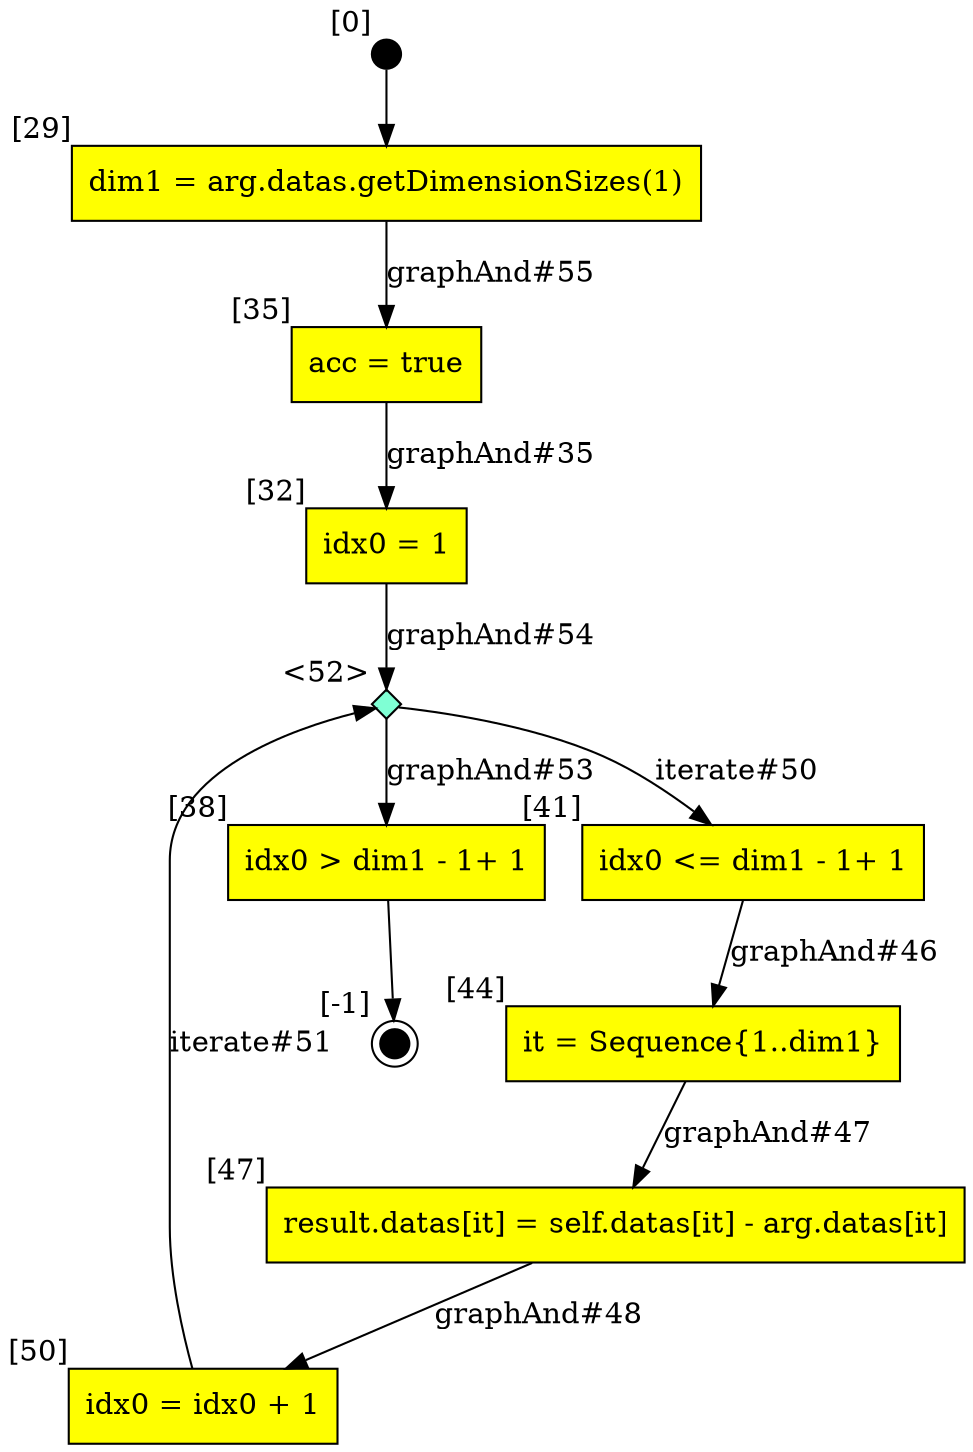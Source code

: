 digraph CLG {
  32 [shape="box", label="idx0 = 1", style=filled, fillcolor=yellow, xlabel="[32]"];
  50 [shape="box", label="idx0 = idx0 + 1", style=filled, fillcolor=yellow, xlabel="[50]"];
  35 [shape="box", label="acc = true", style=filled, fillcolor=yellow, xlabel="[35]"];
  52 [shape="diamond", label="", xlabel="<52>", style=filled, fillcolor=aquamarine, fixedsize=true, width=.2, height=.2];
  38 [shape="box", label="idx0 > dim1 - 1+ 1", style=filled, fillcolor=yellow, xlabel="[38]"];
  39 [style=filled, fillcolor=black, shape="doublecircle", label="", fixedsize=true, width=.2, height=.2, xlabel="[-1]"];
  41 [shape="box", label="idx0 <= dim1 - 1+ 1", style=filled, fillcolor=yellow, xlabel="[41]"];
  28 [style=filled, fillcolor=black, shape="circle", label="", fixedsize=true, width=.2, height=.2, xlabel="[0]"];
  44 [shape="box", label="it = Sequence{1..dim1}", style=filled, fillcolor=yellow, xlabel="[44]"];
  29 [shape="box", label="dim1 = arg.datas.getDimensionSizes(1)", style=filled, fillcolor=yellow, xlabel="[29]"];
  47 [shape="box", label="result.datas[it] = self.datas[it] - arg.datas[it]", style=filled, fillcolor=yellow, xlabel="[47]"];
  47 -> 50[label="graphAnd#48"];
  52 -> 41[label="iterate#50"];
  35 -> 32[label="graphAnd#35"];
  50 -> 52[label="iterate#51"];
  52 -> 38[label="graphAnd#53"];
  38 -> 39;
  32 -> 52[label="graphAnd#54"];
  29 -> 35[label="graphAnd#55"];
  28 -> 29;
  41 -> 44[label="graphAnd#46"];
  44 -> 47[label="graphAnd#47"];
}
